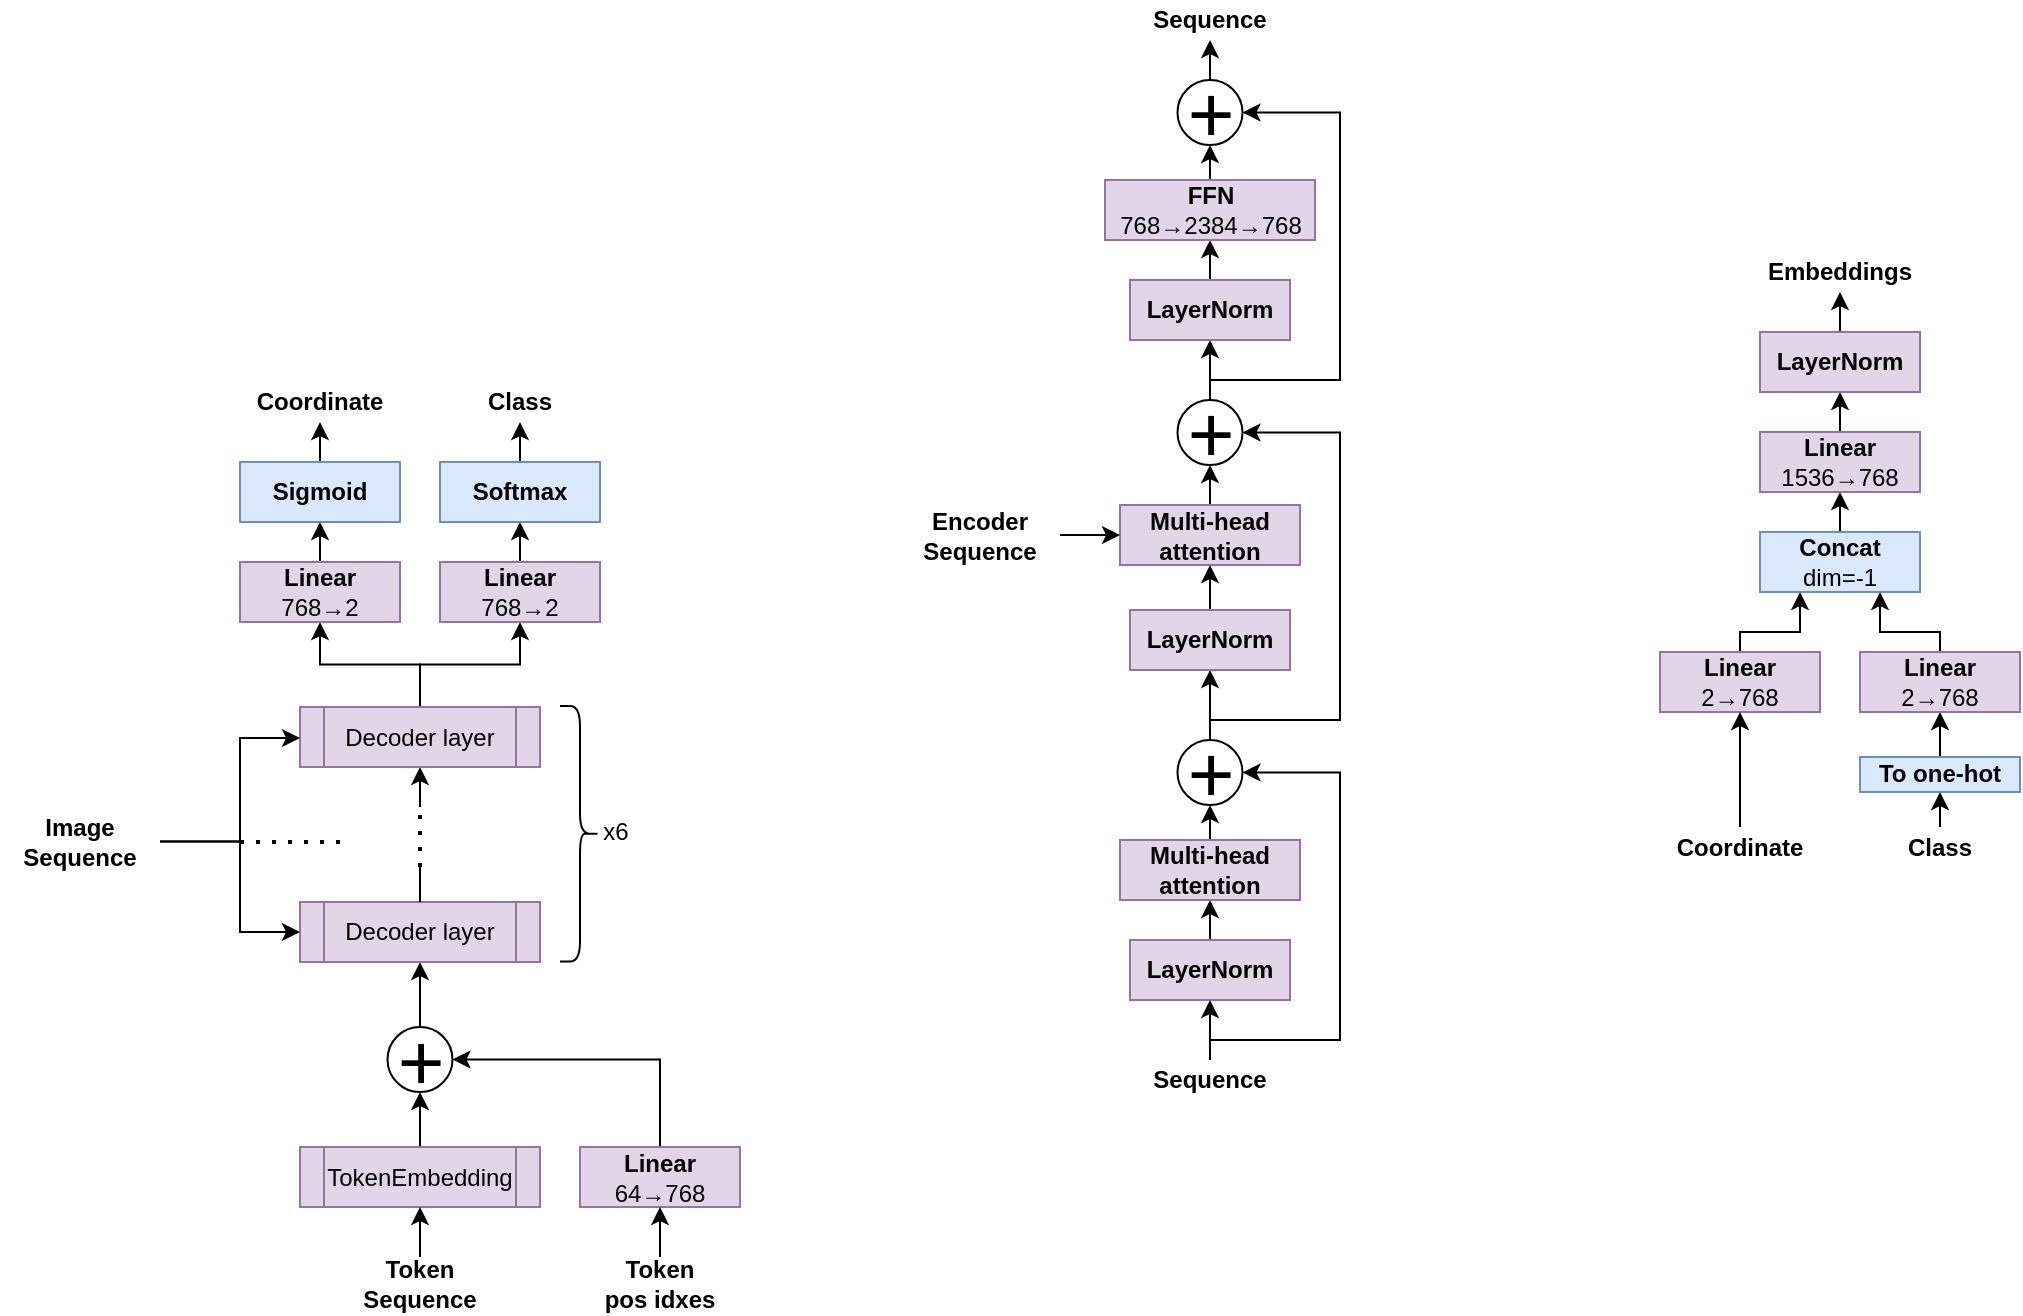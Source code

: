 <mxfile version="26.0.2">
  <diagram name="Page-1" id="qKKdyQ3NPcXyyl0q9MPk">
    <mxGraphModel dx="1444" dy="925" grid="1" gridSize="10" guides="1" tooltips="1" connect="1" arrows="1" fold="1" page="1" pageScale="1" pageWidth="1654" pageHeight="1169" math="0" shadow="0">
      <root>
        <mxCell id="0" />
        <mxCell id="1" parent="0" />
        <mxCell id="UezovyHCdRuaV5dCxhNu-30" style="edgeStyle=orthogonalEdgeStyle;rounded=0;orthogonalLoop=1;jettySize=auto;html=1;exitX=0.5;exitY=0;exitDx=0;exitDy=0;entryX=0.5;entryY=1;entryDx=0;entryDy=0;" edge="1" parent="1" source="UezovyHCdRuaV5dCxhNu-3" target="UezovyHCdRuaV5dCxhNu-29">
          <mxGeometry relative="1" as="geometry" />
        </mxCell>
        <mxCell id="UezovyHCdRuaV5dCxhNu-3" value="TokenEmbedding" style="shape=process;whiteSpace=wrap;html=1;backgroundOutline=1;fillColor=#e1d5e7;strokeColor=#9673a6;" vertex="1" parent="1">
          <mxGeometry x="280" y="663.5" width="120" height="30" as="geometry" />
        </mxCell>
        <mxCell id="UezovyHCdRuaV5dCxhNu-18" style="edgeStyle=orthogonalEdgeStyle;rounded=0;orthogonalLoop=1;jettySize=auto;html=1;exitX=0.5;exitY=0;exitDx=0;exitDy=0;entryX=0.25;entryY=1;entryDx=0;entryDy=0;" edge="1" parent="1" source="UezovyHCdRuaV5dCxhNu-7" target="UezovyHCdRuaV5dCxhNu-17">
          <mxGeometry relative="1" as="geometry">
            <Array as="points">
              <mxPoint x="1000" y="406" />
              <mxPoint x="1030" y="406" />
            </Array>
          </mxGeometry>
        </mxCell>
        <mxCell id="UezovyHCdRuaV5dCxhNu-7" value="&lt;b&gt;Linear&lt;/b&gt;&lt;br&gt;2→768" style="rounded=0;whiteSpace=wrap;html=1;fillColor=#e1d5e7;strokeColor=#9673a6;" vertex="1" parent="1">
          <mxGeometry x="960" y="416" width="80" height="30" as="geometry" />
        </mxCell>
        <mxCell id="UezovyHCdRuaV5dCxhNu-11" style="edgeStyle=orthogonalEdgeStyle;rounded=0;orthogonalLoop=1;jettySize=auto;html=1;exitX=0.5;exitY=0;exitDx=0;exitDy=0;entryX=0.5;entryY=1;entryDx=0;entryDy=0;" edge="1" parent="1" source="UezovyHCdRuaV5dCxhNu-9" target="UezovyHCdRuaV5dCxhNu-7">
          <mxGeometry relative="1" as="geometry" />
        </mxCell>
        <mxCell id="UezovyHCdRuaV5dCxhNu-9" value="Coordinate" style="text;html=1;align=center;verticalAlign=middle;whiteSpace=wrap;rounded=0;fontStyle=1" vertex="1" parent="1">
          <mxGeometry x="960" y="503.5" width="80" height="20" as="geometry" />
        </mxCell>
        <mxCell id="UezovyHCdRuaV5dCxhNu-16" style="edgeStyle=orthogonalEdgeStyle;rounded=0;orthogonalLoop=1;jettySize=auto;html=1;exitX=0.5;exitY=0;exitDx=0;exitDy=0;entryX=0.5;entryY=1;entryDx=0;entryDy=0;" edge="1" parent="1" source="UezovyHCdRuaV5dCxhNu-111" target="UezovyHCdRuaV5dCxhNu-15">
          <mxGeometry relative="1" as="geometry" />
        </mxCell>
        <mxCell id="UezovyHCdRuaV5dCxhNu-10" value="Class" style="text;html=1;align=center;verticalAlign=middle;whiteSpace=wrap;rounded=0;fontStyle=1" vertex="1" parent="1">
          <mxGeometry x="1060" y="503.5" width="80" height="20" as="geometry" />
        </mxCell>
        <mxCell id="UezovyHCdRuaV5dCxhNu-19" style="edgeStyle=orthogonalEdgeStyle;rounded=0;orthogonalLoop=1;jettySize=auto;html=1;exitX=0.5;exitY=0;exitDx=0;exitDy=0;entryX=0.75;entryY=1;entryDx=0;entryDy=0;" edge="1" parent="1" source="UezovyHCdRuaV5dCxhNu-15" target="UezovyHCdRuaV5dCxhNu-17">
          <mxGeometry relative="1" as="geometry">
            <Array as="points">
              <mxPoint x="1100" y="406" />
              <mxPoint x="1070" y="406" />
            </Array>
          </mxGeometry>
        </mxCell>
        <mxCell id="UezovyHCdRuaV5dCxhNu-15" value="&lt;b&gt;Linear&lt;/b&gt;&lt;br&gt;2→768" style="rounded=0;whiteSpace=wrap;html=1;fillColor=#e1d5e7;strokeColor=#9673a6;" vertex="1" parent="1">
          <mxGeometry x="1060" y="416" width="80" height="30" as="geometry" />
        </mxCell>
        <mxCell id="UezovyHCdRuaV5dCxhNu-21" style="edgeStyle=orthogonalEdgeStyle;rounded=0;orthogonalLoop=1;jettySize=auto;html=1;exitX=0.5;exitY=0;exitDx=0;exitDy=0;entryX=0.5;entryY=1;entryDx=0;entryDy=0;" edge="1" parent="1" source="UezovyHCdRuaV5dCxhNu-17" target="UezovyHCdRuaV5dCxhNu-20">
          <mxGeometry relative="1" as="geometry" />
        </mxCell>
        <mxCell id="UezovyHCdRuaV5dCxhNu-17" value="&lt;b&gt;Concat&lt;/b&gt;&lt;br&gt;dim=-1" style="rounded=0;whiteSpace=wrap;html=1;fillColor=#dae8fc;strokeColor=#6c8ebf;" vertex="1" parent="1">
          <mxGeometry x="1010" y="356" width="80" height="30" as="geometry" />
        </mxCell>
        <mxCell id="UezovyHCdRuaV5dCxhNu-24" style="edgeStyle=orthogonalEdgeStyle;rounded=0;orthogonalLoop=1;jettySize=auto;html=1;exitX=0.5;exitY=0;exitDx=0;exitDy=0;entryX=0.5;entryY=1;entryDx=0;entryDy=0;" edge="1" parent="1" source="UezovyHCdRuaV5dCxhNu-20" target="UezovyHCdRuaV5dCxhNu-23">
          <mxGeometry relative="1" as="geometry" />
        </mxCell>
        <mxCell id="UezovyHCdRuaV5dCxhNu-20" value="&lt;b&gt;Linear&lt;/b&gt;&lt;br&gt;1536→768" style="rounded=0;whiteSpace=wrap;html=1;fillColor=#e1d5e7;strokeColor=#9673a6;" vertex="1" parent="1">
          <mxGeometry x="1010" y="306" width="80" height="30" as="geometry" />
        </mxCell>
        <mxCell id="UezovyHCdRuaV5dCxhNu-27" style="edgeStyle=orthogonalEdgeStyle;rounded=0;orthogonalLoop=1;jettySize=auto;html=1;exitX=0.5;exitY=0;exitDx=0;exitDy=0;entryX=0.5;entryY=1;entryDx=0;entryDy=0;" edge="1" parent="1" source="UezovyHCdRuaV5dCxhNu-23" target="UezovyHCdRuaV5dCxhNu-26">
          <mxGeometry relative="1" as="geometry" />
        </mxCell>
        <mxCell id="UezovyHCdRuaV5dCxhNu-23" value="&lt;b&gt;LayerNorm&lt;/b&gt;" style="rounded=0;whiteSpace=wrap;html=1;fillColor=#e1d5e7;strokeColor=#9673a6;" vertex="1" parent="1">
          <mxGeometry x="1010" y="256" width="80" height="30" as="geometry" />
        </mxCell>
        <mxCell id="UezovyHCdRuaV5dCxhNu-26" value="Embeddings" style="text;html=1;align=center;verticalAlign=middle;whiteSpace=wrap;rounded=0;fontStyle=1" vertex="1" parent="1">
          <mxGeometry x="1010" y="216" width="80" height="20" as="geometry" />
        </mxCell>
        <mxCell id="UezovyHCdRuaV5dCxhNu-44" style="edgeStyle=orthogonalEdgeStyle;rounded=0;orthogonalLoop=1;jettySize=auto;html=1;exitX=0.5;exitY=0;exitDx=0;exitDy=0;entryX=0.5;entryY=1;entryDx=0;entryDy=0;" edge="1" parent="1" source="UezovyHCdRuaV5dCxhNu-29" target="UezovyHCdRuaV5dCxhNu-43">
          <mxGeometry relative="1" as="geometry" />
        </mxCell>
        <mxCell id="UezovyHCdRuaV5dCxhNu-29" value="&lt;font style=&quot;font-size: 40px;&quot;&gt;&lt;span style=&quot;&quot;&gt;+&lt;/span&gt;&lt;/font&gt;" style="ellipse;whiteSpace=wrap;html=1;aspect=fixed;fontStyle=0" vertex="1" parent="1">
          <mxGeometry x="323.75" y="603.5" width="32.5" height="32.5" as="geometry" />
        </mxCell>
        <mxCell id="UezovyHCdRuaV5dCxhNu-33" style="edgeStyle=orthogonalEdgeStyle;rounded=0;orthogonalLoop=1;jettySize=auto;html=1;exitX=0.5;exitY=0;exitDx=0;exitDy=0;entryX=1;entryY=0.5;entryDx=0;entryDy=0;" edge="1" parent="1" source="UezovyHCdRuaV5dCxhNu-32" target="UezovyHCdRuaV5dCxhNu-29">
          <mxGeometry relative="1" as="geometry" />
        </mxCell>
        <mxCell id="UezovyHCdRuaV5dCxhNu-32" value="&lt;b&gt;Linear&lt;/b&gt;&lt;br&gt;64→768" style="rounded=0;whiteSpace=wrap;html=1;fillColor=#e1d5e7;strokeColor=#9673a6;" vertex="1" parent="1">
          <mxGeometry x="420" y="663.5" width="80" height="30" as="geometry" />
        </mxCell>
        <mxCell id="UezovyHCdRuaV5dCxhNu-37" style="edgeStyle=orthogonalEdgeStyle;rounded=0;orthogonalLoop=1;jettySize=auto;html=1;exitX=0.5;exitY=0;exitDx=0;exitDy=0;entryX=0.5;entryY=1;entryDx=0;entryDy=0;" edge="1" parent="1" source="UezovyHCdRuaV5dCxhNu-36" target="UezovyHCdRuaV5dCxhNu-3">
          <mxGeometry relative="1" as="geometry" />
        </mxCell>
        <mxCell id="UezovyHCdRuaV5dCxhNu-36" value="Token Sequence" style="text;html=1;align=center;verticalAlign=middle;whiteSpace=wrap;rounded=0;fontStyle=1" vertex="1" parent="1">
          <mxGeometry x="300" y="718.5" width="80" height="27.5" as="geometry" />
        </mxCell>
        <mxCell id="UezovyHCdRuaV5dCxhNu-39" style="edgeStyle=orthogonalEdgeStyle;rounded=0;orthogonalLoop=1;jettySize=auto;html=1;exitX=0.5;exitY=0;exitDx=0;exitDy=0;entryX=0.5;entryY=1;entryDx=0;entryDy=0;" edge="1" parent="1" source="UezovyHCdRuaV5dCxhNu-38" target="UezovyHCdRuaV5dCxhNu-32">
          <mxGeometry relative="1" as="geometry" />
        </mxCell>
        <mxCell id="UezovyHCdRuaV5dCxhNu-38" value="Token&lt;br&gt;pos idxes" style="text;html=1;align=center;verticalAlign=middle;whiteSpace=wrap;rounded=0;fontStyle=1" vertex="1" parent="1">
          <mxGeometry x="420" y="718.5" width="80" height="27.5" as="geometry" />
        </mxCell>
        <mxCell id="UezovyHCdRuaV5dCxhNu-43" value="Decoder layer" style="shape=process;whiteSpace=wrap;html=1;backgroundOutline=1;fillColor=#e1d5e7;strokeColor=#9673a6;" vertex="1" parent="1">
          <mxGeometry x="280" y="541" width="120" height="30" as="geometry" />
        </mxCell>
        <mxCell id="UezovyHCdRuaV5dCxhNu-47" value="" style="endArrow=none;html=1;rounded=0;exitX=0.5;exitY=0;exitDx=0;exitDy=0;" edge="1" parent="1" source="UezovyHCdRuaV5dCxhNu-43">
          <mxGeometry width="50" height="50" relative="1" as="geometry">
            <mxPoint x="390" y="503.5" as="sourcePoint" />
            <mxPoint x="340" y="523.5" as="targetPoint" />
          </mxGeometry>
        </mxCell>
        <mxCell id="UezovyHCdRuaV5dCxhNu-48" value="" style="endArrow=none;dashed=1;html=1;dashPattern=1 3;strokeWidth=2;rounded=0;" edge="1" parent="1">
          <mxGeometry width="50" height="50" relative="1" as="geometry">
            <mxPoint x="340" y="523.5" as="sourcePoint" />
            <mxPoint x="340" y="493.5" as="targetPoint" />
          </mxGeometry>
        </mxCell>
        <mxCell id="UezovyHCdRuaV5dCxhNu-49" value="" style="endArrow=classic;html=1;rounded=0;entryX=0.5;entryY=1;entryDx=0;entryDy=0;" edge="1" parent="1" target="UezovyHCdRuaV5dCxhNu-50">
          <mxGeometry width="50" height="50" relative="1" as="geometry">
            <mxPoint x="340" y="493.5" as="sourcePoint" />
            <mxPoint x="340" y="473.5" as="targetPoint" />
          </mxGeometry>
        </mxCell>
        <mxCell id="UezovyHCdRuaV5dCxhNu-53" style="edgeStyle=orthogonalEdgeStyle;rounded=0;orthogonalLoop=1;jettySize=auto;html=1;exitX=0.5;exitY=0;exitDx=0;exitDy=0;entryX=0.5;entryY=1;entryDx=0;entryDy=0;" edge="1" parent="1" source="UezovyHCdRuaV5dCxhNu-50" target="UezovyHCdRuaV5dCxhNu-52">
          <mxGeometry relative="1" as="geometry" />
        </mxCell>
        <mxCell id="UezovyHCdRuaV5dCxhNu-55" style="edgeStyle=orthogonalEdgeStyle;rounded=0;orthogonalLoop=1;jettySize=auto;html=1;exitX=0.5;exitY=0;exitDx=0;exitDy=0;entryX=0.5;entryY=1;entryDx=0;entryDy=0;" edge="1" parent="1" source="UezovyHCdRuaV5dCxhNu-50" target="UezovyHCdRuaV5dCxhNu-54">
          <mxGeometry relative="1" as="geometry" />
        </mxCell>
        <mxCell id="UezovyHCdRuaV5dCxhNu-50" value="Decoder layer" style="shape=process;whiteSpace=wrap;html=1;backgroundOutline=1;fillColor=#e1d5e7;strokeColor=#9673a6;" vertex="1" parent="1">
          <mxGeometry x="280" y="443.5" width="120" height="30" as="geometry" />
        </mxCell>
        <mxCell id="UezovyHCdRuaV5dCxhNu-59" style="edgeStyle=orthogonalEdgeStyle;rounded=0;orthogonalLoop=1;jettySize=auto;html=1;exitX=0.5;exitY=0;exitDx=0;exitDy=0;entryX=0.5;entryY=1;entryDx=0;entryDy=0;" edge="1" parent="1" source="UezovyHCdRuaV5dCxhNu-52" target="UezovyHCdRuaV5dCxhNu-56">
          <mxGeometry relative="1" as="geometry" />
        </mxCell>
        <mxCell id="UezovyHCdRuaV5dCxhNu-52" value="&lt;b&gt;Linear&lt;/b&gt;&lt;br&gt;768→2" style="rounded=0;whiteSpace=wrap;html=1;fillColor=#e1d5e7;strokeColor=#9673a6;" vertex="1" parent="1">
          <mxGeometry x="250" y="371" width="80" height="30" as="geometry" />
        </mxCell>
        <mxCell id="UezovyHCdRuaV5dCxhNu-60" style="edgeStyle=orthogonalEdgeStyle;rounded=0;orthogonalLoop=1;jettySize=auto;html=1;exitX=0.5;exitY=0;exitDx=0;exitDy=0;entryX=0.5;entryY=1;entryDx=0;entryDy=0;" edge="1" parent="1" source="UezovyHCdRuaV5dCxhNu-54" target="UezovyHCdRuaV5dCxhNu-57">
          <mxGeometry relative="1" as="geometry" />
        </mxCell>
        <mxCell id="UezovyHCdRuaV5dCxhNu-54" value="&lt;b&gt;Linear&lt;/b&gt;&lt;br&gt;768→2" style="rounded=0;whiteSpace=wrap;html=1;fillColor=#e1d5e7;strokeColor=#9673a6;" vertex="1" parent="1">
          <mxGeometry x="350" y="371" width="80" height="30" as="geometry" />
        </mxCell>
        <mxCell id="UezovyHCdRuaV5dCxhNu-62" style="edgeStyle=orthogonalEdgeStyle;rounded=0;orthogonalLoop=1;jettySize=auto;html=1;exitX=0.5;exitY=0;exitDx=0;exitDy=0;entryX=0.5;entryY=1;entryDx=0;entryDy=0;" edge="1" parent="1" source="UezovyHCdRuaV5dCxhNu-56" target="UezovyHCdRuaV5dCxhNu-61">
          <mxGeometry relative="1" as="geometry" />
        </mxCell>
        <mxCell id="UezovyHCdRuaV5dCxhNu-56" value="&lt;b&gt;Sigmoid&lt;/b&gt;" style="rounded=0;whiteSpace=wrap;html=1;fillColor=#dae8fc;strokeColor=#6c8ebf;" vertex="1" parent="1">
          <mxGeometry x="250" y="321" width="80" height="30" as="geometry" />
        </mxCell>
        <mxCell id="UezovyHCdRuaV5dCxhNu-64" style="edgeStyle=orthogonalEdgeStyle;rounded=0;orthogonalLoop=1;jettySize=auto;html=1;exitX=0.5;exitY=0;exitDx=0;exitDy=0;entryX=0.5;entryY=1;entryDx=0;entryDy=0;" edge="1" parent="1" source="UezovyHCdRuaV5dCxhNu-57" target="UezovyHCdRuaV5dCxhNu-63">
          <mxGeometry relative="1" as="geometry" />
        </mxCell>
        <mxCell id="UezovyHCdRuaV5dCxhNu-57" value="&lt;b&gt;Softmax&lt;/b&gt;" style="rounded=0;whiteSpace=wrap;html=1;fillColor=#dae8fc;strokeColor=#6c8ebf;" vertex="1" parent="1">
          <mxGeometry x="350" y="321" width="80" height="30" as="geometry" />
        </mxCell>
        <mxCell id="UezovyHCdRuaV5dCxhNu-61" value="Coordinate" style="text;html=1;align=center;verticalAlign=middle;whiteSpace=wrap;rounded=0;fontStyle=1" vertex="1" parent="1">
          <mxGeometry x="250" y="281" width="80" height="20" as="geometry" />
        </mxCell>
        <mxCell id="UezovyHCdRuaV5dCxhNu-63" value="Class" style="text;html=1;align=center;verticalAlign=middle;whiteSpace=wrap;rounded=0;fontStyle=1" vertex="1" parent="1">
          <mxGeometry x="350" y="281" width="80" height="20" as="geometry" />
        </mxCell>
        <mxCell id="UezovyHCdRuaV5dCxhNu-66" style="edgeStyle=orthogonalEdgeStyle;rounded=0;orthogonalLoop=1;jettySize=auto;html=1;exitX=1;exitY=0.5;exitDx=0;exitDy=0;entryX=0;entryY=0.5;entryDx=0;entryDy=0;" edge="1" parent="1" source="UezovyHCdRuaV5dCxhNu-65" target="UezovyHCdRuaV5dCxhNu-43">
          <mxGeometry relative="1" as="geometry">
            <Array as="points">
              <mxPoint x="250" y="511" />
              <mxPoint x="250" y="556" />
            </Array>
          </mxGeometry>
        </mxCell>
        <mxCell id="UezovyHCdRuaV5dCxhNu-67" style="edgeStyle=orthogonalEdgeStyle;rounded=0;orthogonalLoop=1;jettySize=auto;html=1;exitX=1;exitY=0.5;exitDx=0;exitDy=0;entryX=0;entryY=0.5;entryDx=0;entryDy=0;" edge="1" parent="1" source="UezovyHCdRuaV5dCxhNu-65" target="UezovyHCdRuaV5dCxhNu-50">
          <mxGeometry relative="1" as="geometry">
            <mxPoint x="190" y="509.75" as="sourcePoint" />
            <mxPoint x="280" y="457.5" as="targetPoint" />
            <Array as="points">
              <mxPoint x="250" y="511" />
              <mxPoint x="250" y="459" />
              <mxPoint x="280" y="459" />
            </Array>
          </mxGeometry>
        </mxCell>
        <mxCell id="UezovyHCdRuaV5dCxhNu-65" value="Image Sequence" style="text;html=1;align=center;verticalAlign=middle;whiteSpace=wrap;rounded=0;fontStyle=1" vertex="1" parent="1">
          <mxGeometry x="130" y="497" width="80" height="27.5" as="geometry" />
        </mxCell>
        <mxCell id="UezovyHCdRuaV5dCxhNu-70" value="" style="endArrow=none;dashed=1;html=1;dashPattern=1 3;strokeWidth=2;rounded=0;" edge="1" parent="1">
          <mxGeometry width="50" height="50" relative="1" as="geometry">
            <mxPoint x="250" y="511" as="sourcePoint" />
            <mxPoint x="300" y="511" as="targetPoint" />
          </mxGeometry>
        </mxCell>
        <mxCell id="UezovyHCdRuaV5dCxhNu-74" style="edgeStyle=orthogonalEdgeStyle;rounded=0;orthogonalLoop=1;jettySize=auto;html=1;exitX=0.5;exitY=0;exitDx=0;exitDy=0;entryX=0.5;entryY=1;entryDx=0;entryDy=0;" edge="1" parent="1" source="UezovyHCdRuaV5dCxhNu-71" target="UezovyHCdRuaV5dCxhNu-72">
          <mxGeometry relative="1" as="geometry" />
        </mxCell>
        <mxCell id="UezovyHCdRuaV5dCxhNu-71" value="&lt;b&gt;LayerNorm&lt;/b&gt;" style="rounded=0;whiteSpace=wrap;html=1;fillColor=#e1d5e7;strokeColor=#9673a6;" vertex="1" parent="1">
          <mxGeometry x="695" y="560" width="80" height="30" as="geometry" />
        </mxCell>
        <mxCell id="UezovyHCdRuaV5dCxhNu-82" style="edgeStyle=orthogonalEdgeStyle;rounded=0;orthogonalLoop=1;jettySize=auto;html=1;exitX=0.5;exitY=0;exitDx=0;exitDy=0;entryX=0.5;entryY=1;entryDx=0;entryDy=0;" edge="1" parent="1" source="UezovyHCdRuaV5dCxhNu-72" target="UezovyHCdRuaV5dCxhNu-80">
          <mxGeometry relative="1" as="geometry" />
        </mxCell>
        <mxCell id="UezovyHCdRuaV5dCxhNu-72" value="&lt;b&gt;Multi-head attention&lt;/b&gt;" style="rounded=0;whiteSpace=wrap;html=1;fillColor=#e1d5e7;strokeColor=#9673a6;" vertex="1" parent="1">
          <mxGeometry x="690" y="510" width="90" height="30" as="geometry" />
        </mxCell>
        <mxCell id="UezovyHCdRuaV5dCxhNu-79" style="edgeStyle=orthogonalEdgeStyle;rounded=0;orthogonalLoop=1;jettySize=auto;html=1;exitX=0.5;exitY=0;exitDx=0;exitDy=0;entryX=0.5;entryY=1;entryDx=0;entryDy=0;" edge="1" parent="1" source="UezovyHCdRuaV5dCxhNu-76" target="UezovyHCdRuaV5dCxhNu-71">
          <mxGeometry relative="1" as="geometry" />
        </mxCell>
        <mxCell id="UezovyHCdRuaV5dCxhNu-81" style="edgeStyle=orthogonalEdgeStyle;rounded=0;orthogonalLoop=1;jettySize=auto;html=1;exitX=0.5;exitY=0;exitDx=0;exitDy=0;entryX=1;entryY=0.5;entryDx=0;entryDy=0;" edge="1" parent="1" source="UezovyHCdRuaV5dCxhNu-76" target="UezovyHCdRuaV5dCxhNu-80">
          <mxGeometry relative="1" as="geometry">
            <Array as="points">
              <mxPoint x="735" y="610" />
              <mxPoint x="800" y="610" />
              <mxPoint x="800" y="476" />
            </Array>
          </mxGeometry>
        </mxCell>
        <mxCell id="UezovyHCdRuaV5dCxhNu-76" value="Sequence" style="text;html=1;align=center;verticalAlign=middle;whiteSpace=wrap;rounded=0;fontStyle=1" vertex="1" parent="1">
          <mxGeometry x="695" y="620" width="80" height="20" as="geometry" />
        </mxCell>
        <mxCell id="UezovyHCdRuaV5dCxhNu-88" style="edgeStyle=orthogonalEdgeStyle;rounded=0;orthogonalLoop=1;jettySize=auto;html=1;exitX=0.5;exitY=0;exitDx=0;exitDy=0;entryX=0.5;entryY=1;entryDx=0;entryDy=0;" edge="1" parent="1" source="UezovyHCdRuaV5dCxhNu-80" target="UezovyHCdRuaV5dCxhNu-87">
          <mxGeometry relative="1" as="geometry" />
        </mxCell>
        <mxCell id="UezovyHCdRuaV5dCxhNu-91" style="edgeStyle=orthogonalEdgeStyle;rounded=0;orthogonalLoop=1;jettySize=auto;html=1;exitX=0.5;exitY=0;exitDx=0;exitDy=0;entryX=1;entryY=0.5;entryDx=0;entryDy=0;" edge="1" parent="1" source="UezovyHCdRuaV5dCxhNu-80" target="UezovyHCdRuaV5dCxhNu-90">
          <mxGeometry relative="1" as="geometry">
            <Array as="points">
              <mxPoint x="735" y="450" />
              <mxPoint x="800" y="450" />
              <mxPoint x="800" y="306" />
            </Array>
          </mxGeometry>
        </mxCell>
        <mxCell id="UezovyHCdRuaV5dCxhNu-80" value="&lt;font style=&quot;font-size: 40px;&quot;&gt;&lt;span style=&quot;&quot;&gt;+&lt;/span&gt;&lt;/font&gt;" style="ellipse;whiteSpace=wrap;html=1;aspect=fixed;fontStyle=0" vertex="1" parent="1">
          <mxGeometry x="718.75" y="460" width="32.5" height="32.5" as="geometry" />
        </mxCell>
        <mxCell id="UezovyHCdRuaV5dCxhNu-92" style="edgeStyle=orthogonalEdgeStyle;rounded=0;orthogonalLoop=1;jettySize=auto;html=1;exitX=0.5;exitY=0;exitDx=0;exitDy=0;entryX=0.5;entryY=1;entryDx=0;entryDy=0;" edge="1" parent="1" source="UezovyHCdRuaV5dCxhNu-83" target="UezovyHCdRuaV5dCxhNu-90">
          <mxGeometry relative="1" as="geometry" />
        </mxCell>
        <mxCell id="UezovyHCdRuaV5dCxhNu-83" value="&lt;b&gt;Multi-head attention&lt;/b&gt;" style="rounded=0;whiteSpace=wrap;html=1;fillColor=#e1d5e7;strokeColor=#9673a6;" vertex="1" parent="1">
          <mxGeometry x="690" y="342.5" width="90" height="30" as="geometry" />
        </mxCell>
        <mxCell id="UezovyHCdRuaV5dCxhNu-86" style="edgeStyle=orthogonalEdgeStyle;rounded=0;orthogonalLoop=1;jettySize=auto;html=1;exitX=1;exitY=0.5;exitDx=0;exitDy=0;entryX=0;entryY=0.5;entryDx=0;entryDy=0;" edge="1" parent="1" source="UezovyHCdRuaV5dCxhNu-85" target="UezovyHCdRuaV5dCxhNu-83">
          <mxGeometry relative="1" as="geometry" />
        </mxCell>
        <mxCell id="UezovyHCdRuaV5dCxhNu-85" value="Encoder&lt;br&gt;Sequence" style="text;html=1;align=center;verticalAlign=middle;whiteSpace=wrap;rounded=0;fontStyle=1" vertex="1" parent="1">
          <mxGeometry x="580" y="347.5" width="80" height="20" as="geometry" />
        </mxCell>
        <mxCell id="UezovyHCdRuaV5dCxhNu-89" style="edgeStyle=orthogonalEdgeStyle;rounded=0;orthogonalLoop=1;jettySize=auto;html=1;exitX=0.5;exitY=0;exitDx=0;exitDy=0;entryX=0.5;entryY=1;entryDx=0;entryDy=0;" edge="1" parent="1" source="UezovyHCdRuaV5dCxhNu-87" target="UezovyHCdRuaV5dCxhNu-83">
          <mxGeometry relative="1" as="geometry" />
        </mxCell>
        <mxCell id="UezovyHCdRuaV5dCxhNu-87" value="&lt;b&gt;LayerNorm&lt;/b&gt;" style="rounded=0;whiteSpace=wrap;html=1;fillColor=#e1d5e7;strokeColor=#9673a6;" vertex="1" parent="1">
          <mxGeometry x="695" y="395" width="80" height="30" as="geometry" />
        </mxCell>
        <mxCell id="UezovyHCdRuaV5dCxhNu-94" style="edgeStyle=orthogonalEdgeStyle;rounded=0;orthogonalLoop=1;jettySize=auto;html=1;exitX=0.5;exitY=0;exitDx=0;exitDy=0;entryX=0.5;entryY=1;entryDx=0;entryDy=0;" edge="1" parent="1" source="UezovyHCdRuaV5dCxhNu-90" target="UezovyHCdRuaV5dCxhNu-93">
          <mxGeometry relative="1" as="geometry" />
        </mxCell>
        <mxCell id="UezovyHCdRuaV5dCxhNu-103" style="edgeStyle=orthogonalEdgeStyle;rounded=0;orthogonalLoop=1;jettySize=auto;html=1;exitX=0.5;exitY=0;exitDx=0;exitDy=0;entryX=1;entryY=0.5;entryDx=0;entryDy=0;" edge="1" parent="1" source="UezovyHCdRuaV5dCxhNu-90" target="UezovyHCdRuaV5dCxhNu-101">
          <mxGeometry relative="1" as="geometry">
            <Array as="points">
              <mxPoint x="735" y="280" />
              <mxPoint x="800" y="280" />
              <mxPoint x="800" y="146" />
            </Array>
          </mxGeometry>
        </mxCell>
        <mxCell id="UezovyHCdRuaV5dCxhNu-90" value="&lt;font style=&quot;font-size: 40px;&quot;&gt;&lt;span style=&quot;&quot;&gt;+&lt;/span&gt;&lt;/font&gt;" style="ellipse;whiteSpace=wrap;html=1;aspect=fixed;fontStyle=0" vertex="1" parent="1">
          <mxGeometry x="718.75" y="290" width="32.5" height="32.5" as="geometry" />
        </mxCell>
        <mxCell id="UezovyHCdRuaV5dCxhNu-96" style="edgeStyle=orthogonalEdgeStyle;rounded=0;orthogonalLoop=1;jettySize=auto;html=1;exitX=0.5;exitY=0;exitDx=0;exitDy=0;entryX=0.5;entryY=1;entryDx=0;entryDy=0;" edge="1" parent="1" source="UezovyHCdRuaV5dCxhNu-93" target="UezovyHCdRuaV5dCxhNu-95">
          <mxGeometry relative="1" as="geometry" />
        </mxCell>
        <mxCell id="UezovyHCdRuaV5dCxhNu-93" value="&lt;b&gt;LayerNorm&lt;/b&gt;" style="rounded=0;whiteSpace=wrap;html=1;fillColor=#e1d5e7;strokeColor=#9673a6;" vertex="1" parent="1">
          <mxGeometry x="695" y="230" width="80" height="30" as="geometry" />
        </mxCell>
        <mxCell id="UezovyHCdRuaV5dCxhNu-102" style="edgeStyle=orthogonalEdgeStyle;rounded=0;orthogonalLoop=1;jettySize=auto;html=1;exitX=0.5;exitY=0;exitDx=0;exitDy=0;entryX=0.5;entryY=1;entryDx=0;entryDy=0;" edge="1" parent="1" source="UezovyHCdRuaV5dCxhNu-95" target="UezovyHCdRuaV5dCxhNu-101">
          <mxGeometry relative="1" as="geometry" />
        </mxCell>
        <mxCell id="UezovyHCdRuaV5dCxhNu-95" value="&lt;b&gt;FFN&lt;/b&gt;&lt;br&gt;768→2384→768" style="rounded=0;whiteSpace=wrap;html=1;fillColor=#e1d5e7;strokeColor=#9673a6;" vertex="1" parent="1">
          <mxGeometry x="682.5" y="180" width="105" height="30" as="geometry" />
        </mxCell>
        <mxCell id="UezovyHCdRuaV5dCxhNu-105" style="edgeStyle=orthogonalEdgeStyle;rounded=0;orthogonalLoop=1;jettySize=auto;html=1;exitX=0.5;exitY=0;exitDx=0;exitDy=0;entryX=0.5;entryY=1;entryDx=0;entryDy=0;" edge="1" parent="1" source="UezovyHCdRuaV5dCxhNu-101" target="UezovyHCdRuaV5dCxhNu-104">
          <mxGeometry relative="1" as="geometry" />
        </mxCell>
        <mxCell id="UezovyHCdRuaV5dCxhNu-101" value="&lt;font style=&quot;font-size: 40px;&quot;&gt;&lt;span style=&quot;&quot;&gt;+&lt;/span&gt;&lt;/font&gt;" style="ellipse;whiteSpace=wrap;html=1;aspect=fixed;fontStyle=0" vertex="1" parent="1">
          <mxGeometry x="718.75" y="130" width="32.5" height="32.5" as="geometry" />
        </mxCell>
        <mxCell id="UezovyHCdRuaV5dCxhNu-104" value="Sequence" style="text;html=1;align=center;verticalAlign=middle;whiteSpace=wrap;rounded=0;fontStyle=1" vertex="1" parent="1">
          <mxGeometry x="695" y="90" width="80" height="20" as="geometry" />
        </mxCell>
        <mxCell id="UezovyHCdRuaV5dCxhNu-108" value="" style="shape=curlyBracket;whiteSpace=wrap;html=1;rounded=1;flipH=1;labelPosition=right;verticalLabelPosition=middle;align=left;verticalAlign=middle;" vertex="1" parent="1">
          <mxGeometry x="410" y="443" width="20" height="127.75" as="geometry" />
        </mxCell>
        <mxCell id="UezovyHCdRuaV5dCxhNu-109" value="x6" style="text;html=1;align=center;verticalAlign=middle;whiteSpace=wrap;rounded=0;" vertex="1" parent="1">
          <mxGeometry x="423" y="491" width="30" height="30" as="geometry" />
        </mxCell>
        <mxCell id="UezovyHCdRuaV5dCxhNu-112" value="" style="edgeStyle=orthogonalEdgeStyle;rounded=0;orthogonalLoop=1;jettySize=auto;html=1;exitX=0.5;exitY=0;exitDx=0;exitDy=0;entryX=0.5;entryY=1;entryDx=0;entryDy=0;" edge="1" parent="1" source="UezovyHCdRuaV5dCxhNu-10" target="UezovyHCdRuaV5dCxhNu-111">
          <mxGeometry relative="1" as="geometry">
            <mxPoint x="1100" y="486" as="sourcePoint" />
            <mxPoint x="1100" y="446" as="targetPoint" />
          </mxGeometry>
        </mxCell>
        <mxCell id="UezovyHCdRuaV5dCxhNu-111" value="&lt;b&gt;To one-hot&lt;/b&gt;" style="rounded=0;whiteSpace=wrap;html=1;fillColor=#dae8fc;strokeColor=#6c8ebf;" vertex="1" parent="1">
          <mxGeometry x="1060" y="468.5" width="80" height="17.5" as="geometry" />
        </mxCell>
      </root>
    </mxGraphModel>
  </diagram>
</mxfile>
